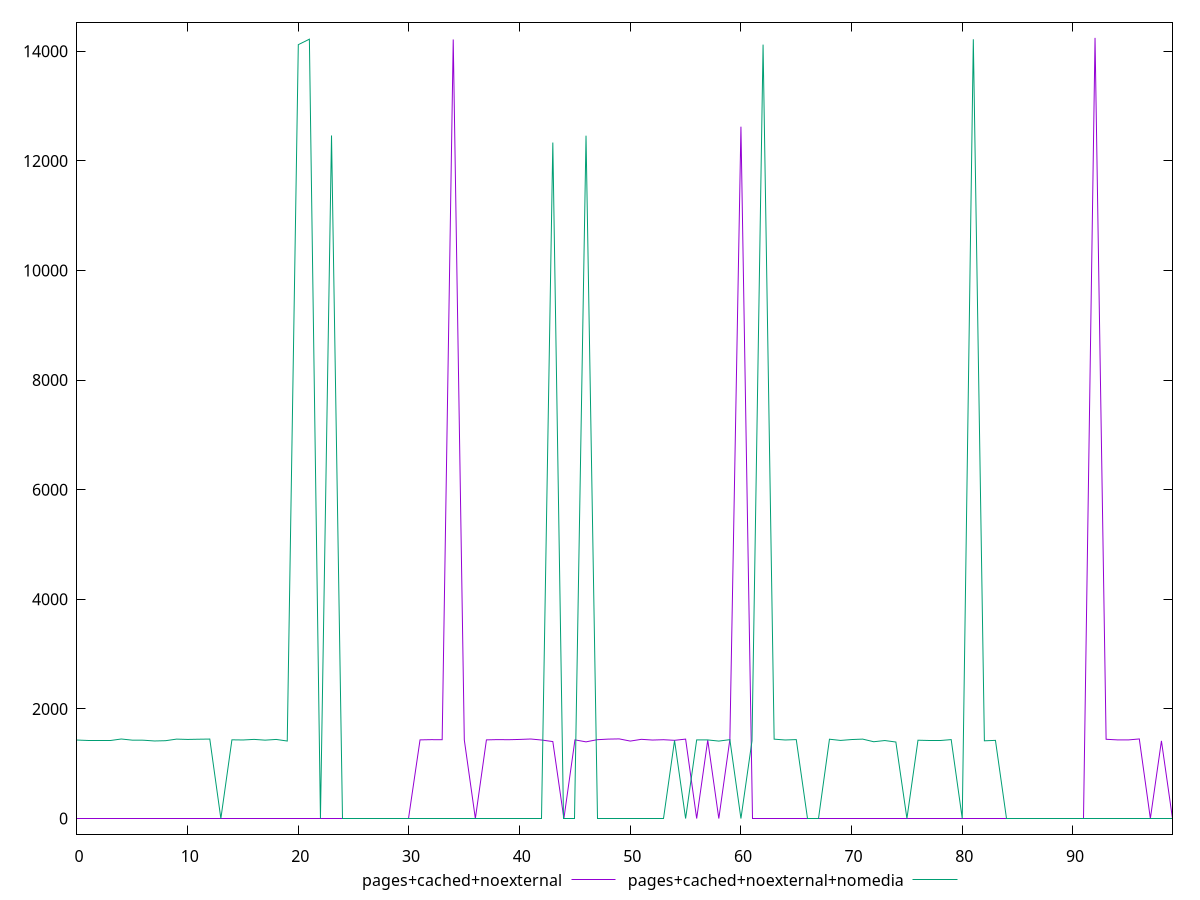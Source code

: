 reset

$pagesCachedNoexternal <<EOF
0 0
1 0
2 0
3 0
4 0
5 0
6 0
7 0
8 0
9 0
10 0
11 0
12 0
13 0
14 0
15 0
16 0
17 0
18 0
19 0
20 0
21 0
22 0
23 0
24 0
25 0
26 0
27 0
28 0
29 0
30 0
31 1435
32 1439
33 1438
34 14215
35 1435
36 0
37 1435
38 1440
39 1438
40 1443
41 1451
42 1432
43 1404
44 0
45 1435
46 1399
47 1438
48 1449
49 1453
50 1413
51 1445
52 1432
53 1438
54 1427
55 1449
56 0
57 1431
58 0
59 1443
60 12624
61 0
62 0
63 0
64 0
65 0
66 0
67 0
68 0
69 0
70 0
71 0
72 0
73 0
74 0
75 0
76 0
77 0
78 0
79 0
80 0
81 0
82 0
83 0
84 0
85 0
86 0
87 0
88 0
89 0
90 0
91 0
92 14244
93 1446
94 1435
95 1434
96 1452
97 0
98 1417
99 0
EOF

$pagesCachedNoexternalNomedia <<EOF
0 1432
1 1424
2 1422
3 1422
4 1451
5 1430
6 1429
7 1415
8 1420
9 1449
10 1443
11 1447
12 1450
13 0
14 1436
15 1433
16 1444
17 1430
18 1443
19 1414
20 14121
21 14221
22 0
23 12464
24 0
25 0
26 0
27 0
28 0
29 0
30 0
31 0
32 0
33 0
34 0
35 0
36 0
37 0
38 0
39 0
40 0
41 0
42 0
43 12335
44 0
45 0
46 12460
47 0
48 0
49 0
50 0
51 0
52 0
53 0
54 1425
55 0
56 1435
57 1434
58 1413
59 1439
60 0
61 1417
62 14122
63 1448
64 1433
65 1440
66 0
67 0
68 1447
69 1425
70 1441
71 1449
72 1401
73 1423
74 1396
75 0
76 1429
77 1422
78 1422
79 1440
80 0
81 14219
82 1418
83 1426
84 0
85 0
86 0
87 0
88 0
89 0
90 0
91 0
92 0
93 0
94 0
95 0
96 0
97 0
98 0
99 0
EOF

set key outside below
set xrange [0:99]
set yrange [-284.88:14528.88]
set trange [-284.88:14528.88]
set terminal svg size 640, 520 enhanced background rgb 'white'
set output "reprap/uses-rel-preload/comparison/line/2_vs_3.svg"

plot $pagesCachedNoexternal title "pages+cached+noexternal" with line, \
     $pagesCachedNoexternalNomedia title "pages+cached+noexternal+nomedia" with line

reset
